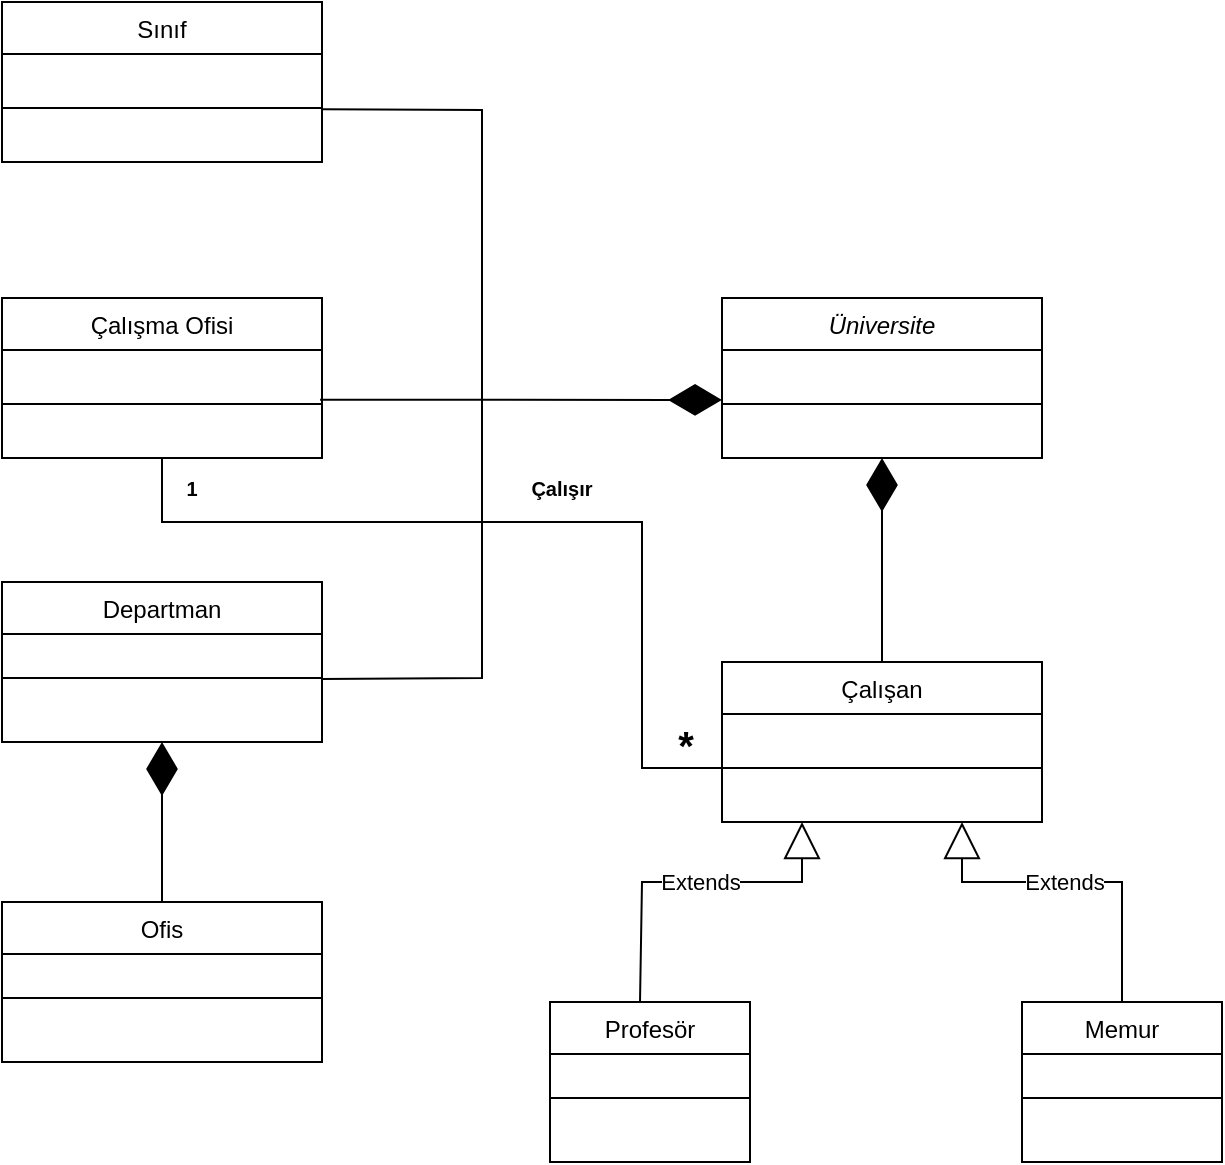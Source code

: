 <mxfile version="16.5.3" type="device"><diagram id="C5RBs43oDa-KdzZeNtuy" name="Page-1"><mxGraphModel dx="1185" dy="635" grid="1" gridSize="10" guides="1" tooltips="1" connect="1" arrows="1" fold="1" page="1" pageScale="1" pageWidth="827" pageHeight="1169" math="0" shadow="0"><root><mxCell id="WIyWlLk6GJQsqaUBKTNV-0"/><mxCell id="WIyWlLk6GJQsqaUBKTNV-1" parent="WIyWlLk6GJQsqaUBKTNV-0"/><mxCell id="zkfFHV4jXpPFQw0GAbJ--0" value="Üniversite&#10;" style="swimlane;fontStyle=2;align=center;verticalAlign=top;childLayout=stackLayout;horizontal=1;startSize=26;horizontalStack=0;resizeParent=1;resizeLast=0;collapsible=1;marginBottom=0;rounded=0;shadow=0;strokeWidth=1;" parent="WIyWlLk6GJQsqaUBKTNV-1" vertex="1"><mxGeometry x="400" y="188" width="160" height="80" as="geometry"><mxRectangle x="230" y="140" width="160" height="26" as="alternateBounds"/></mxGeometry></mxCell><mxCell id="zkfFHV4jXpPFQw0GAbJ--4" value="" style="line;html=1;strokeWidth=1;align=left;verticalAlign=middle;spacingTop=-1;spacingLeft=3;spacingRight=3;rotatable=0;labelPosition=right;points=[];portConstraint=eastwest;" parent="zkfFHV4jXpPFQw0GAbJ--0" vertex="1"><mxGeometry y="26" width="160" height="54" as="geometry"/></mxCell><mxCell id="zkfFHV4jXpPFQw0GAbJ--6" value="Sınıf&#10;" style="swimlane;fontStyle=0;align=center;verticalAlign=top;childLayout=stackLayout;horizontal=1;startSize=26;horizontalStack=0;resizeParent=1;resizeLast=0;collapsible=1;marginBottom=0;rounded=0;shadow=0;strokeWidth=1;" parent="WIyWlLk6GJQsqaUBKTNV-1" vertex="1"><mxGeometry x="40" y="40" width="160" height="80" as="geometry"><mxRectangle x="130" y="380" width="160" height="26" as="alternateBounds"/></mxGeometry></mxCell><mxCell id="zkfFHV4jXpPFQw0GAbJ--9" value="" style="line;html=1;strokeWidth=1;align=left;verticalAlign=middle;spacingTop=-1;spacingLeft=3;spacingRight=3;rotatable=0;labelPosition=right;points=[];portConstraint=eastwest;" parent="zkfFHV4jXpPFQw0GAbJ--6" vertex="1"><mxGeometry y="26" width="160" height="54" as="geometry"/></mxCell><mxCell id="zkfFHV4jXpPFQw0GAbJ--13" value="Çalışma Ofisi&#10;" style="swimlane;fontStyle=0;align=center;verticalAlign=top;childLayout=stackLayout;horizontal=1;startSize=26;horizontalStack=0;resizeParent=1;resizeLast=0;collapsible=1;marginBottom=0;rounded=0;shadow=0;strokeWidth=1;" parent="WIyWlLk6GJQsqaUBKTNV-1" vertex="1"><mxGeometry x="40" y="188" width="160" height="80" as="geometry"><mxRectangle x="340" y="380" width="170" height="26" as="alternateBounds"/></mxGeometry></mxCell><mxCell id="zkfFHV4jXpPFQw0GAbJ--15" value="" style="line;html=1;strokeWidth=1;align=left;verticalAlign=middle;spacingTop=-1;spacingLeft=3;spacingRight=3;rotatable=0;labelPosition=right;points=[];portConstraint=eastwest;" parent="zkfFHV4jXpPFQw0GAbJ--13" vertex="1"><mxGeometry y="26" width="160" height="54" as="geometry"/></mxCell><mxCell id="WgYnVvkeEtUqUAG1zhAc-0" value="Departman&#10;" style="swimlane;fontStyle=0;align=center;verticalAlign=top;childLayout=stackLayout;horizontal=1;startSize=26;horizontalStack=0;resizeParent=1;resizeLast=0;collapsible=1;marginBottom=0;rounded=0;shadow=0;strokeWidth=1;" vertex="1" parent="WIyWlLk6GJQsqaUBKTNV-1"><mxGeometry x="40" y="330" width="160" height="80" as="geometry"><mxRectangle x="340" y="380" width="170" height="26" as="alternateBounds"/></mxGeometry></mxCell><mxCell id="WgYnVvkeEtUqUAG1zhAc-2" value="" style="line;html=1;strokeWidth=1;align=left;verticalAlign=middle;spacingTop=-1;spacingLeft=3;spacingRight=3;rotatable=0;labelPosition=right;points=[];portConstraint=eastwest;" vertex="1" parent="WgYnVvkeEtUqUAG1zhAc-0"><mxGeometry y="26" width="160" height="44" as="geometry"/></mxCell><mxCell id="WgYnVvkeEtUqUAG1zhAc-24" value="Ofis&#10;" style="swimlane;fontStyle=0;align=center;verticalAlign=top;childLayout=stackLayout;horizontal=1;startSize=26;horizontalStack=0;resizeParent=1;resizeLast=0;collapsible=1;marginBottom=0;rounded=0;shadow=0;strokeWidth=1;" vertex="1" parent="WIyWlLk6GJQsqaUBKTNV-1"><mxGeometry x="40" y="490" width="160" height="80" as="geometry"><mxRectangle x="340" y="380" width="170" height="26" as="alternateBounds"/></mxGeometry></mxCell><mxCell id="WgYnVvkeEtUqUAG1zhAc-25" value="" style="line;html=1;strokeWidth=1;align=left;verticalAlign=middle;spacingTop=-1;spacingLeft=3;spacingRight=3;rotatable=0;labelPosition=right;points=[];portConstraint=eastwest;" vertex="1" parent="WgYnVvkeEtUqUAG1zhAc-24"><mxGeometry y="26" width="160" height="44" as="geometry"/></mxCell><mxCell id="WgYnVvkeEtUqUAG1zhAc-29" value="" style="endArrow=none;html=1;rounded=0;exitX=1.001;exitY=0.511;exitDx=0;exitDy=0;exitPerimeter=0;" edge="1" parent="WIyWlLk6GJQsqaUBKTNV-1" source="zkfFHV4jXpPFQw0GAbJ--9"><mxGeometry width="50" height="50" relative="1" as="geometry"><mxPoint x="200" y="130" as="sourcePoint"/><mxPoint x="280" y="240" as="targetPoint"/><Array as="points"><mxPoint x="280" y="94"/></Array></mxGeometry></mxCell><mxCell id="WgYnVvkeEtUqUAG1zhAc-30" value="" style="endArrow=none;html=1;rounded=0;exitX=0.997;exitY=0.51;exitDx=0;exitDy=0;exitPerimeter=0;" edge="1" parent="WIyWlLk6GJQsqaUBKTNV-1" source="WgYnVvkeEtUqUAG1zhAc-2"><mxGeometry width="50" height="50" relative="1" as="geometry"><mxPoint x="280" y="330" as="sourcePoint"/><mxPoint x="280" y="240" as="targetPoint"/><Array as="points"><mxPoint x="280" y="378"/></Array></mxGeometry></mxCell><mxCell id="WgYnVvkeEtUqUAG1zhAc-38" value="" style="endArrow=diamondThin;endFill=1;endSize=24;html=1;rounded=0;entryX=0.5;entryY=1;entryDx=0;entryDy=0;exitX=0.5;exitY=0;exitDx=0;exitDy=0;" edge="1" parent="WIyWlLk6GJQsqaUBKTNV-1" source="WgYnVvkeEtUqUAG1zhAc-24" target="WgYnVvkeEtUqUAG1zhAc-0"><mxGeometry width="160" relative="1" as="geometry"><mxPoint x="270" y="300" as="sourcePoint"/><mxPoint x="430" y="300" as="targetPoint"/></mxGeometry></mxCell><mxCell id="WgYnVvkeEtUqUAG1zhAc-39" value="" style="endArrow=diamondThin;endFill=1;endSize=24;html=1;rounded=0;exitX=0.994;exitY=0.46;exitDx=0;exitDy=0;exitPerimeter=0;entryX=0;entryY=0.463;entryDx=0;entryDy=0;entryPerimeter=0;" edge="1" parent="WIyWlLk6GJQsqaUBKTNV-1" source="zkfFHV4jXpPFQw0GAbJ--15" target="zkfFHV4jXpPFQw0GAbJ--4"><mxGeometry width="160" relative="1" as="geometry"><mxPoint x="270" y="300" as="sourcePoint"/><mxPoint x="391" y="239" as="targetPoint"/></mxGeometry></mxCell><mxCell id="WgYnVvkeEtUqUAG1zhAc-40" value="Çalışan&#10;" style="swimlane;fontStyle=0;align=center;verticalAlign=top;childLayout=stackLayout;horizontal=1;startSize=26;horizontalStack=0;resizeParent=1;resizeLast=0;collapsible=1;marginBottom=0;rounded=0;shadow=0;strokeWidth=1;" vertex="1" parent="WIyWlLk6GJQsqaUBKTNV-1"><mxGeometry x="400" y="370" width="160" height="80" as="geometry"><mxRectangle x="130" y="380" width="160" height="26" as="alternateBounds"/></mxGeometry></mxCell><mxCell id="WgYnVvkeEtUqUAG1zhAc-41" value="" style="line;html=1;strokeWidth=1;align=left;verticalAlign=middle;spacingTop=-1;spacingLeft=3;spacingRight=3;rotatable=0;labelPosition=right;points=[];portConstraint=eastwest;" vertex="1" parent="WgYnVvkeEtUqUAG1zhAc-40"><mxGeometry y="26" width="160" height="54" as="geometry"/></mxCell><mxCell id="WgYnVvkeEtUqUAG1zhAc-42" value="" style="endArrow=diamondThin;endFill=1;endSize=24;html=1;rounded=0;exitX=0.5;exitY=0;exitDx=0;exitDy=0;entryX=0.5;entryY=1;entryDx=0;entryDy=0;" edge="1" parent="WIyWlLk6GJQsqaUBKTNV-1" source="WgYnVvkeEtUqUAG1zhAc-40" target="zkfFHV4jXpPFQw0GAbJ--0"><mxGeometry width="160" relative="1" as="geometry"><mxPoint x="209.04" y="248.84" as="sourcePoint"/><mxPoint x="410" y="249.002" as="targetPoint"/></mxGeometry></mxCell><mxCell id="WgYnVvkeEtUqUAG1zhAc-50" value="Extends" style="endArrow=block;endSize=16;endFill=0;html=1;rounded=0;entryX=0.25;entryY=1;entryDx=0;entryDy=0;exitX=0.45;exitY=0.003;exitDx=0;exitDy=0;exitPerimeter=0;" edge="1" parent="WIyWlLk6GJQsqaUBKTNV-1" source="WgYnVvkeEtUqUAG1zhAc-57" target="WgYnVvkeEtUqUAG1zhAc-40"><mxGeometry x="0.048" width="160" relative="1" as="geometry"><mxPoint x="360" y="530" as="sourcePoint"/><mxPoint x="440" y="585" as="targetPoint"/><Array as="points"><mxPoint x="360" y="480"/><mxPoint x="440" y="480"/></Array><mxPoint as="offset"/></mxGeometry></mxCell><mxCell id="WgYnVvkeEtUqUAG1zhAc-53" value="Memur&#10;" style="swimlane;fontStyle=0;align=center;verticalAlign=top;childLayout=stackLayout;horizontal=1;startSize=26;horizontalStack=0;resizeParent=1;resizeLast=0;collapsible=1;marginBottom=0;rounded=0;shadow=0;strokeWidth=1;" vertex="1" parent="WIyWlLk6GJQsqaUBKTNV-1"><mxGeometry x="550" y="540" width="100" height="80" as="geometry"><mxRectangle x="340" y="380" width="170" height="26" as="alternateBounds"/></mxGeometry></mxCell><mxCell id="WgYnVvkeEtUqUAG1zhAc-54" value="" style="line;html=1;strokeWidth=1;align=left;verticalAlign=middle;spacingTop=-1;spacingLeft=3;spacingRight=3;rotatable=0;labelPosition=right;points=[];portConstraint=eastwest;" vertex="1" parent="WgYnVvkeEtUqUAG1zhAc-53"><mxGeometry y="26" width="100" height="44" as="geometry"/></mxCell><mxCell id="WgYnVvkeEtUqUAG1zhAc-56" value="Extends" style="endArrow=block;endSize=16;endFill=0;html=1;rounded=0;entryX=0.75;entryY=1;entryDx=0;entryDy=0;exitX=0.5;exitY=0;exitDx=0;exitDy=0;" edge="1" parent="WIyWlLk6GJQsqaUBKTNV-1" source="WgYnVvkeEtUqUAG1zhAc-53" target="WgYnVvkeEtUqUAG1zhAc-40"><mxGeometry x="0.048" width="160" relative="1" as="geometry"><mxPoint x="380" y="560" as="sourcePoint"/><mxPoint x="500" y="470.0" as="targetPoint"/><Array as="points"><mxPoint x="600" y="480"/><mxPoint x="520" y="480"/></Array><mxPoint as="offset"/></mxGeometry></mxCell><mxCell id="WgYnVvkeEtUqUAG1zhAc-57" value="Profesör&#10;" style="swimlane;fontStyle=0;align=center;verticalAlign=top;childLayout=stackLayout;horizontal=1;startSize=26;horizontalStack=0;resizeParent=1;resizeLast=0;collapsible=1;marginBottom=0;rounded=0;shadow=0;strokeWidth=1;" vertex="1" parent="WIyWlLk6GJQsqaUBKTNV-1"><mxGeometry x="314" y="540" width="100" height="80" as="geometry"><mxRectangle x="340" y="380" width="170" height="26" as="alternateBounds"/></mxGeometry></mxCell><mxCell id="WgYnVvkeEtUqUAG1zhAc-58" value="" style="line;html=1;strokeWidth=1;align=left;verticalAlign=middle;spacingTop=-1;spacingLeft=3;spacingRight=3;rotatable=0;labelPosition=right;points=[];portConstraint=eastwest;" vertex="1" parent="WgYnVvkeEtUqUAG1zhAc-57"><mxGeometry y="26" width="100" height="44" as="geometry"/></mxCell><mxCell id="WgYnVvkeEtUqUAG1zhAc-61" value="" style="endArrow=none;html=1;rounded=0;entryX=0.015;entryY=0.499;entryDx=0;entryDy=0;entryPerimeter=0;exitX=0.5;exitY=1;exitDx=0;exitDy=0;" edge="1" parent="WIyWlLk6GJQsqaUBKTNV-1" source="zkfFHV4jXpPFQw0GAbJ--13" target="WgYnVvkeEtUqUAG1zhAc-41"><mxGeometry width="50" height="50" relative="1" as="geometry"><mxPoint x="200" y="489" as="sourcePoint"/><mxPoint x="370" y="440" as="targetPoint"/><Array as="points"><mxPoint x="120" y="300"/><mxPoint x="360" y="300"/><mxPoint x="360" y="350"/><mxPoint x="360" y="423"/></Array></mxGeometry></mxCell><mxCell id="WgYnVvkeEtUqUAG1zhAc-62" value="*" style="text;align=center;fontStyle=1;verticalAlign=middle;spacingLeft=3;spacingRight=3;strokeColor=none;rotatable=0;points=[[0,0.5],[1,0.5]];portConstraint=eastwest;strokeWidth=6;fontSize=20;" vertex="1" parent="WIyWlLk6GJQsqaUBKTNV-1"><mxGeometry x="370" y="397" width="24" height="26" as="geometry"/></mxCell><mxCell id="WgYnVvkeEtUqUAG1zhAc-63" value="Çalışır" style="text;align=center;fontStyle=1;verticalAlign=middle;spacingLeft=3;spacingRight=3;strokeColor=none;rotatable=0;points=[[0,0.5],[1,0.5]];portConstraint=eastwest;fontSize=10;" vertex="1" parent="WIyWlLk6GJQsqaUBKTNV-1"><mxGeometry x="280" y="270" width="80" height="26" as="geometry"/></mxCell><mxCell id="WgYnVvkeEtUqUAG1zhAc-64" value="1" style="text;align=center;fontStyle=1;verticalAlign=middle;spacingLeft=3;spacingRight=3;strokeColor=none;rotatable=0;points=[[0,0.5],[1,0.5]];portConstraint=eastwest;fontSize=10;" vertex="1" parent="WIyWlLk6GJQsqaUBKTNV-1"><mxGeometry x="120" y="270" width="30" height="26" as="geometry"/></mxCell></root></mxGraphModel></diagram></mxfile>